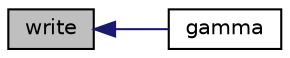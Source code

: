 digraph "write"
{
  bgcolor="transparent";
  edge [fontname="Helvetica",fontsize="10",labelfontname="Helvetica",labelfontsize="10"];
  node [fontname="Helvetica",fontsize="10",shape=record];
  rankdir="LR";
  Node125 [label="write",height=0.2,width=0.4,color="black", fillcolor="grey75", style="filled", fontcolor="black"];
  Node125 -> Node126 [dir="back",color="midnightblue",fontsize="10",style="solid",fontname="Helvetica"];
  Node126 [label="gamma",height=0.2,width=0.4,color="black",URL="$a23145.html#a4afad5dd1e69e783bd82f114e3e8e3ad",tooltip="Return reference to the heat capacity ratio to allow adjustment. "];
}
